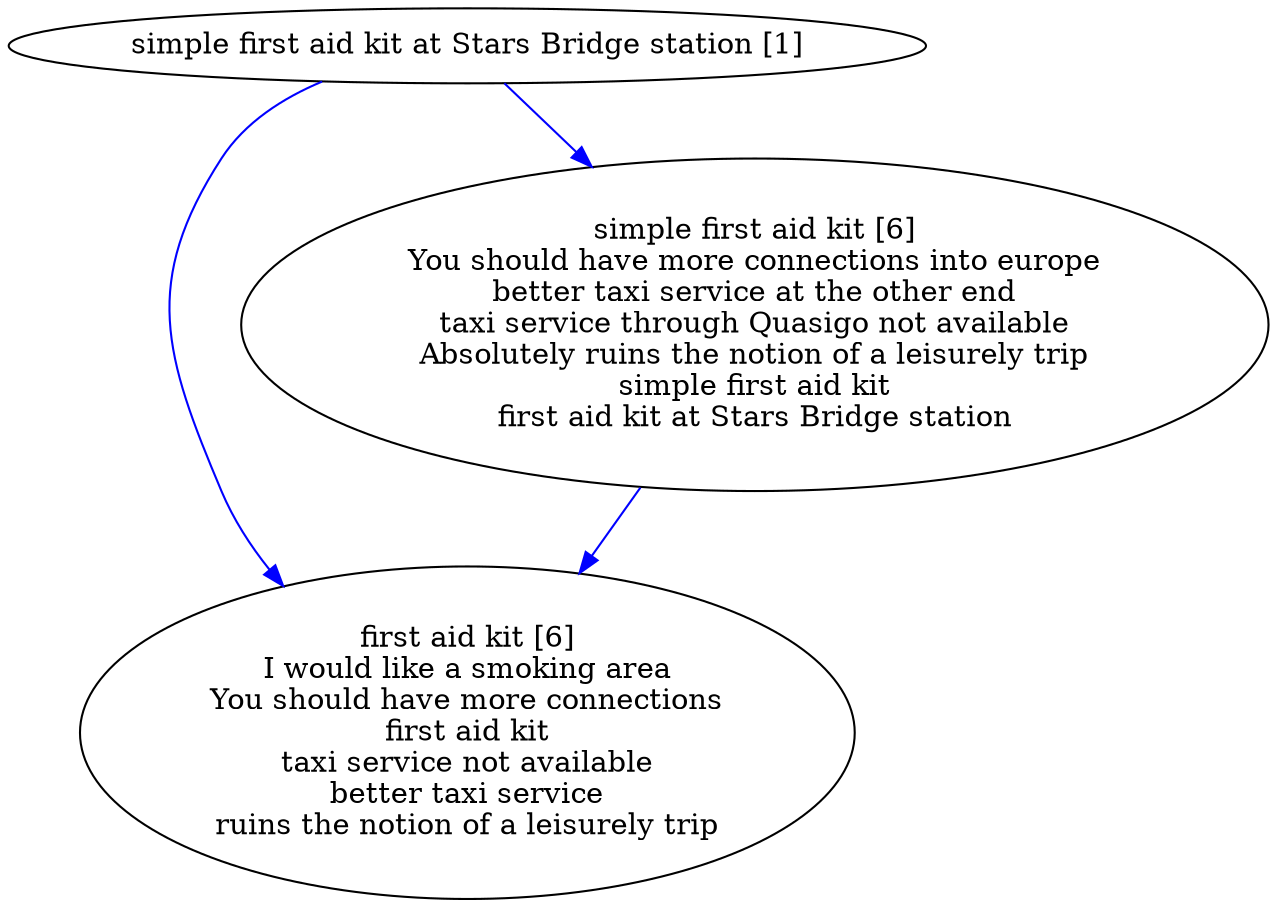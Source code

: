 digraph collapsedGraph {
"first aid kit [6]\nI would like a smoking area\nYou should have more connections\nfirst aid kit\ntaxi service not available\nbetter taxi service\nruins the notion of a leisurely trip""simple first aid kit [6]\nYou should have more connections into europe\nbetter taxi service at the other end\ntaxi service through Quasigo not available\nAbsolutely ruins the notion of a leisurely trip\nsimple first aid kit\nfirst aid kit at Stars Bridge station""simple first aid kit at Stars Bridge station [1]""simple first aid kit [6]\nYou should have more connections into europe\nbetter taxi service at the other end\ntaxi service through Quasigo not available\nAbsolutely ruins the notion of a leisurely trip\nsimple first aid kit\nfirst aid kit at Stars Bridge station" -> "first aid kit [6]\nI would like a smoking area\nYou should have more connections\nfirst aid kit\ntaxi service not available\nbetter taxi service\nruins the notion of a leisurely trip" [color=blue]
"simple first aid kit at Stars Bridge station [1]" -> "simple first aid kit [6]\nYou should have more connections into europe\nbetter taxi service at the other end\ntaxi service through Quasigo not available\nAbsolutely ruins the notion of a leisurely trip\nsimple first aid kit\nfirst aid kit at Stars Bridge station" [color=blue]
"simple first aid kit at Stars Bridge station [1]" -> "first aid kit [6]\nI would like a smoking area\nYou should have more connections\nfirst aid kit\ntaxi service not available\nbetter taxi service\nruins the notion of a leisurely trip" [color=blue]
}